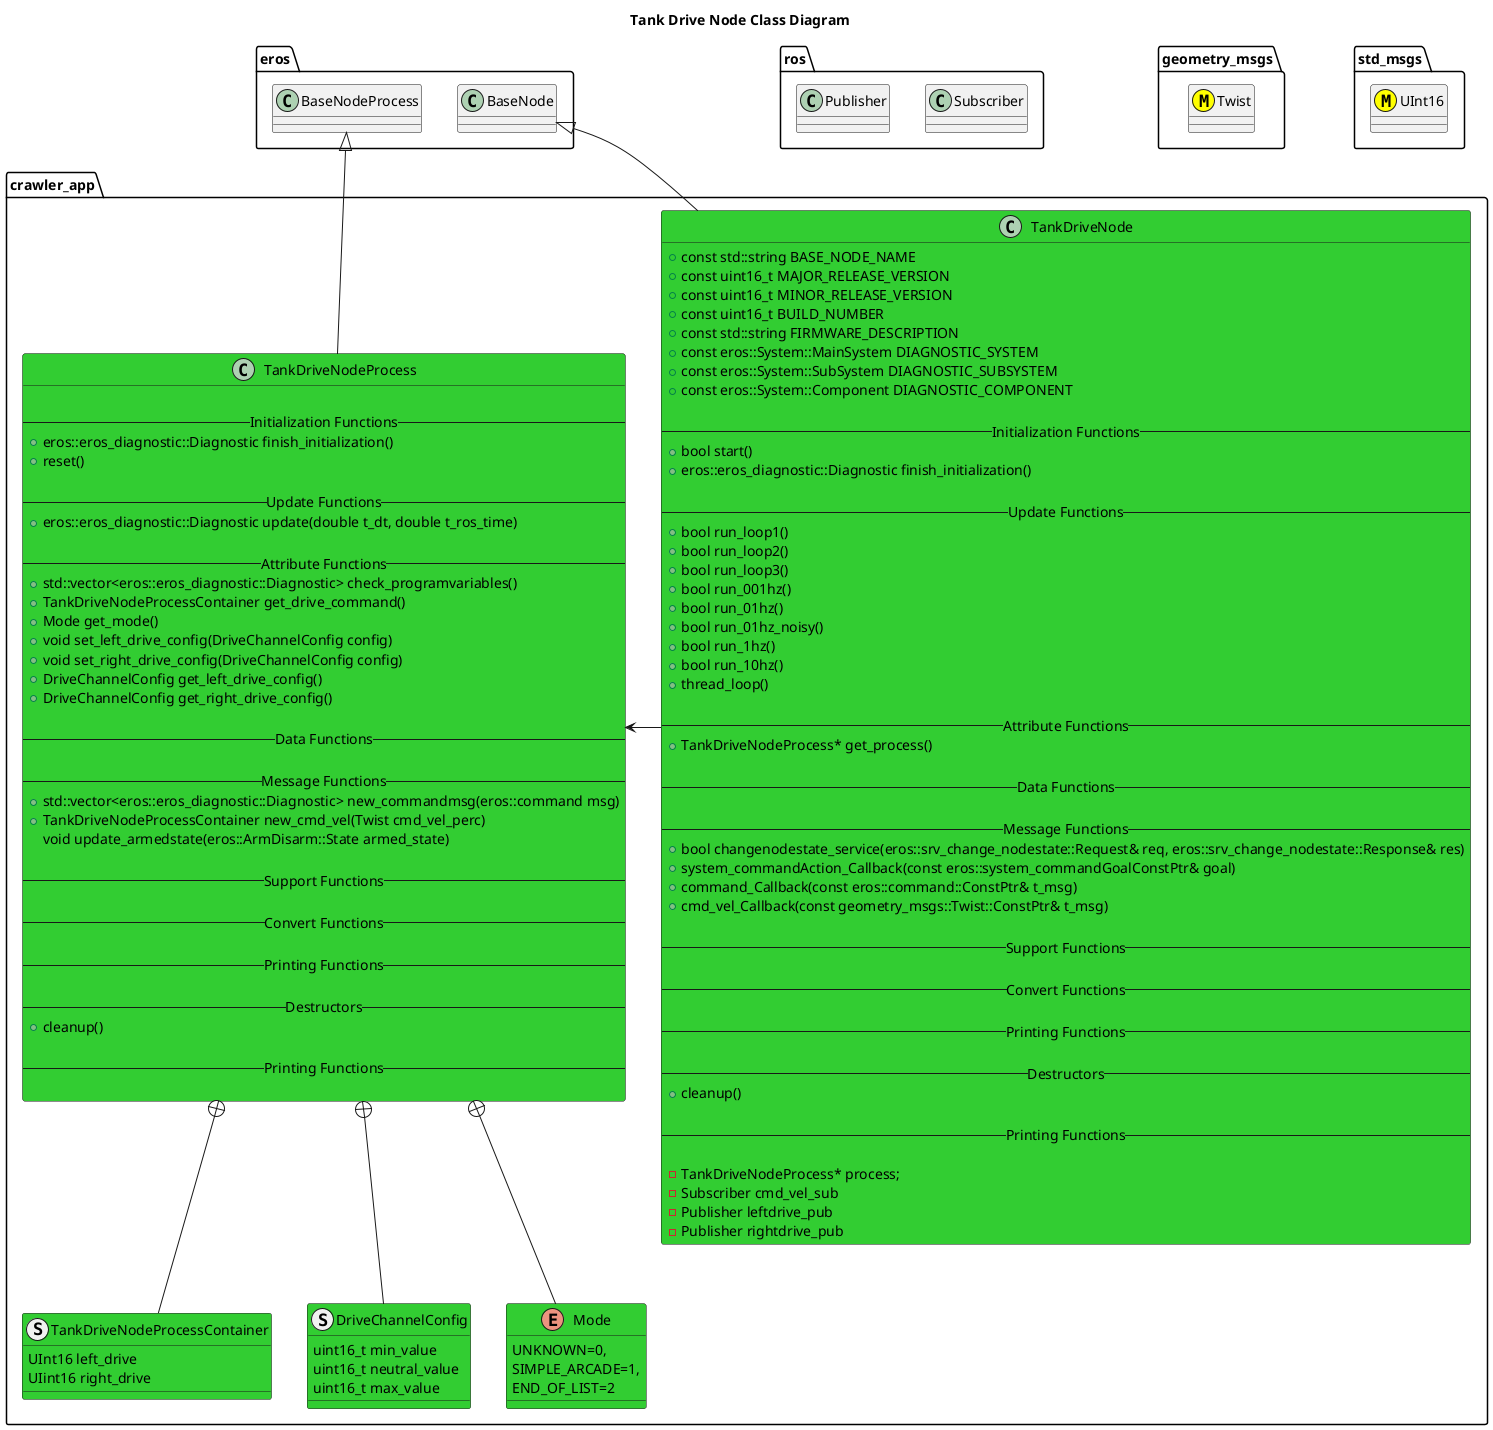 @startuml
title Tank Drive Node Class Diagram

package eros {
  class BaseNode
  class BaseNodeProcess
}
package ros {
  class Subscriber
  class Publisher
}
package geometry_msgs {
  class Twist <<(M,#FFFF00)>>
}
package std_msgs {
  class UInt16 <<(M,#FFFF00)>>
}
package crawler_app {

  class TankDriveNode #LimeGreen {
      +const std::string BASE_NODE_NAME
      +const uint16_t MAJOR_RELEASE_VERSION
      +const uint16_t MINOR_RELEASE_VERSION
      +const uint16_t BUILD_NUMBER
      +const std::string FIRMWARE_DESCRIPTION
      +const eros::System::MainSystem DIAGNOSTIC_SYSTEM
      +const eros::System::SubSystem DIAGNOSTIC_SUBSYSTEM
      +const eros::System::Component DIAGNOSTIC_COMPONENT
   
      -- Initialization Functions --
      +bool start()
      +eros::eros_diagnostic::Diagnostic finish_initialization()

      -- Update Functions --
      +bool run_loop1()
      +bool run_loop2()
      +bool run_loop3()
      +bool run_001hz()
      +bool run_01hz()
      +bool run_01hz_noisy()
      +bool run_1hz()
      +bool run_10hz()
      +thread_loop()

      -- Attribute Functions --
      +TankDriveNodeProcess* get_process()

      -- Data Functions --

      -- Message Functions --
      +bool changenodestate_service(eros::srv_change_nodestate::Request& req, eros::srv_change_nodestate::Response& res)
      +system_commandAction_Callback(const eros::system_commandGoalConstPtr& goal)
      +command_Callback(const eros::command::ConstPtr& t_msg)
      +cmd_vel_Callback(const geometry_msgs::Twist::ConstPtr& t_msg)

      -- Support Functions --

      -- Convert Functions --
      
      -- Printing Functions --

      -- Destructors --
      +cleanup()

      -- Printing Functions --

      -TankDriveNodeProcess* process;
      -Subscriber cmd_vel_sub
      -Publisher leftdrive_pub
      -Publisher rightdrive_pub
  }
  
  struct TankDriveNodeProcessContainer #LimeGreen {
    UInt16 left_drive
    UIint16 right_drive
  }
  struct DriveChannelConfig #LimeGreen {
    uint16_t min_value
    uint16_t neutral_value
    uint16_t max_value
  }
  enum Mode #LimeGreen {
    UNKNOWN=0,
    SIMPLE_ARCADE=1,
    END_OF_LIST=2
  }
  class TankDriveNodeProcess #LimeGreen {
      
      -- Initialization Functions --
      +eros::eros_diagnostic::Diagnostic finish_initialization()
      +reset()

      -- Update Functions --
      +eros::eros_diagnostic::Diagnostic update(double t_dt, double t_ros_time)

      -- Attribute Functions --
      +std::vector<eros::eros_diagnostic::Diagnostic> check_programvariables()
      +TankDriveNodeProcessContainer get_drive_command()
      +Mode get_mode()
      +void set_left_drive_config(DriveChannelConfig config)
      +void set_right_drive_config(DriveChannelConfig config)
      +DriveChannelConfig get_left_drive_config()
      +DriveChannelConfig get_right_drive_config() 

      -- Data Functions --

      -- Message Functions --
      +std::vector<eros::eros_diagnostic::Diagnostic> new_commandmsg(eros::command msg)
      +TankDriveNodeProcessContainer new_cmd_vel(Twist cmd_vel_perc)
      void update_armedstate(eros::ArmDisarm::State armed_state)

      -- Support Functions --

      -- Convert Functions --
      
      -- Printing Functions --

      -- Destructors --
      +cleanup()

      -- Printing Functions --

  }
  TankDriveNodeProcess +-- TankDriveNodeProcessContainer
  TankDriveNodeProcess +-- DriveChannelConfig
  TankDriveNodeProcess +-- Mode
  BaseNode <|-- TankDriveNode
  BaseNodeProcess <|-- TankDriveNodeProcess
  TankDriveNode -> TankDriveNodeProcess
}
@enduml